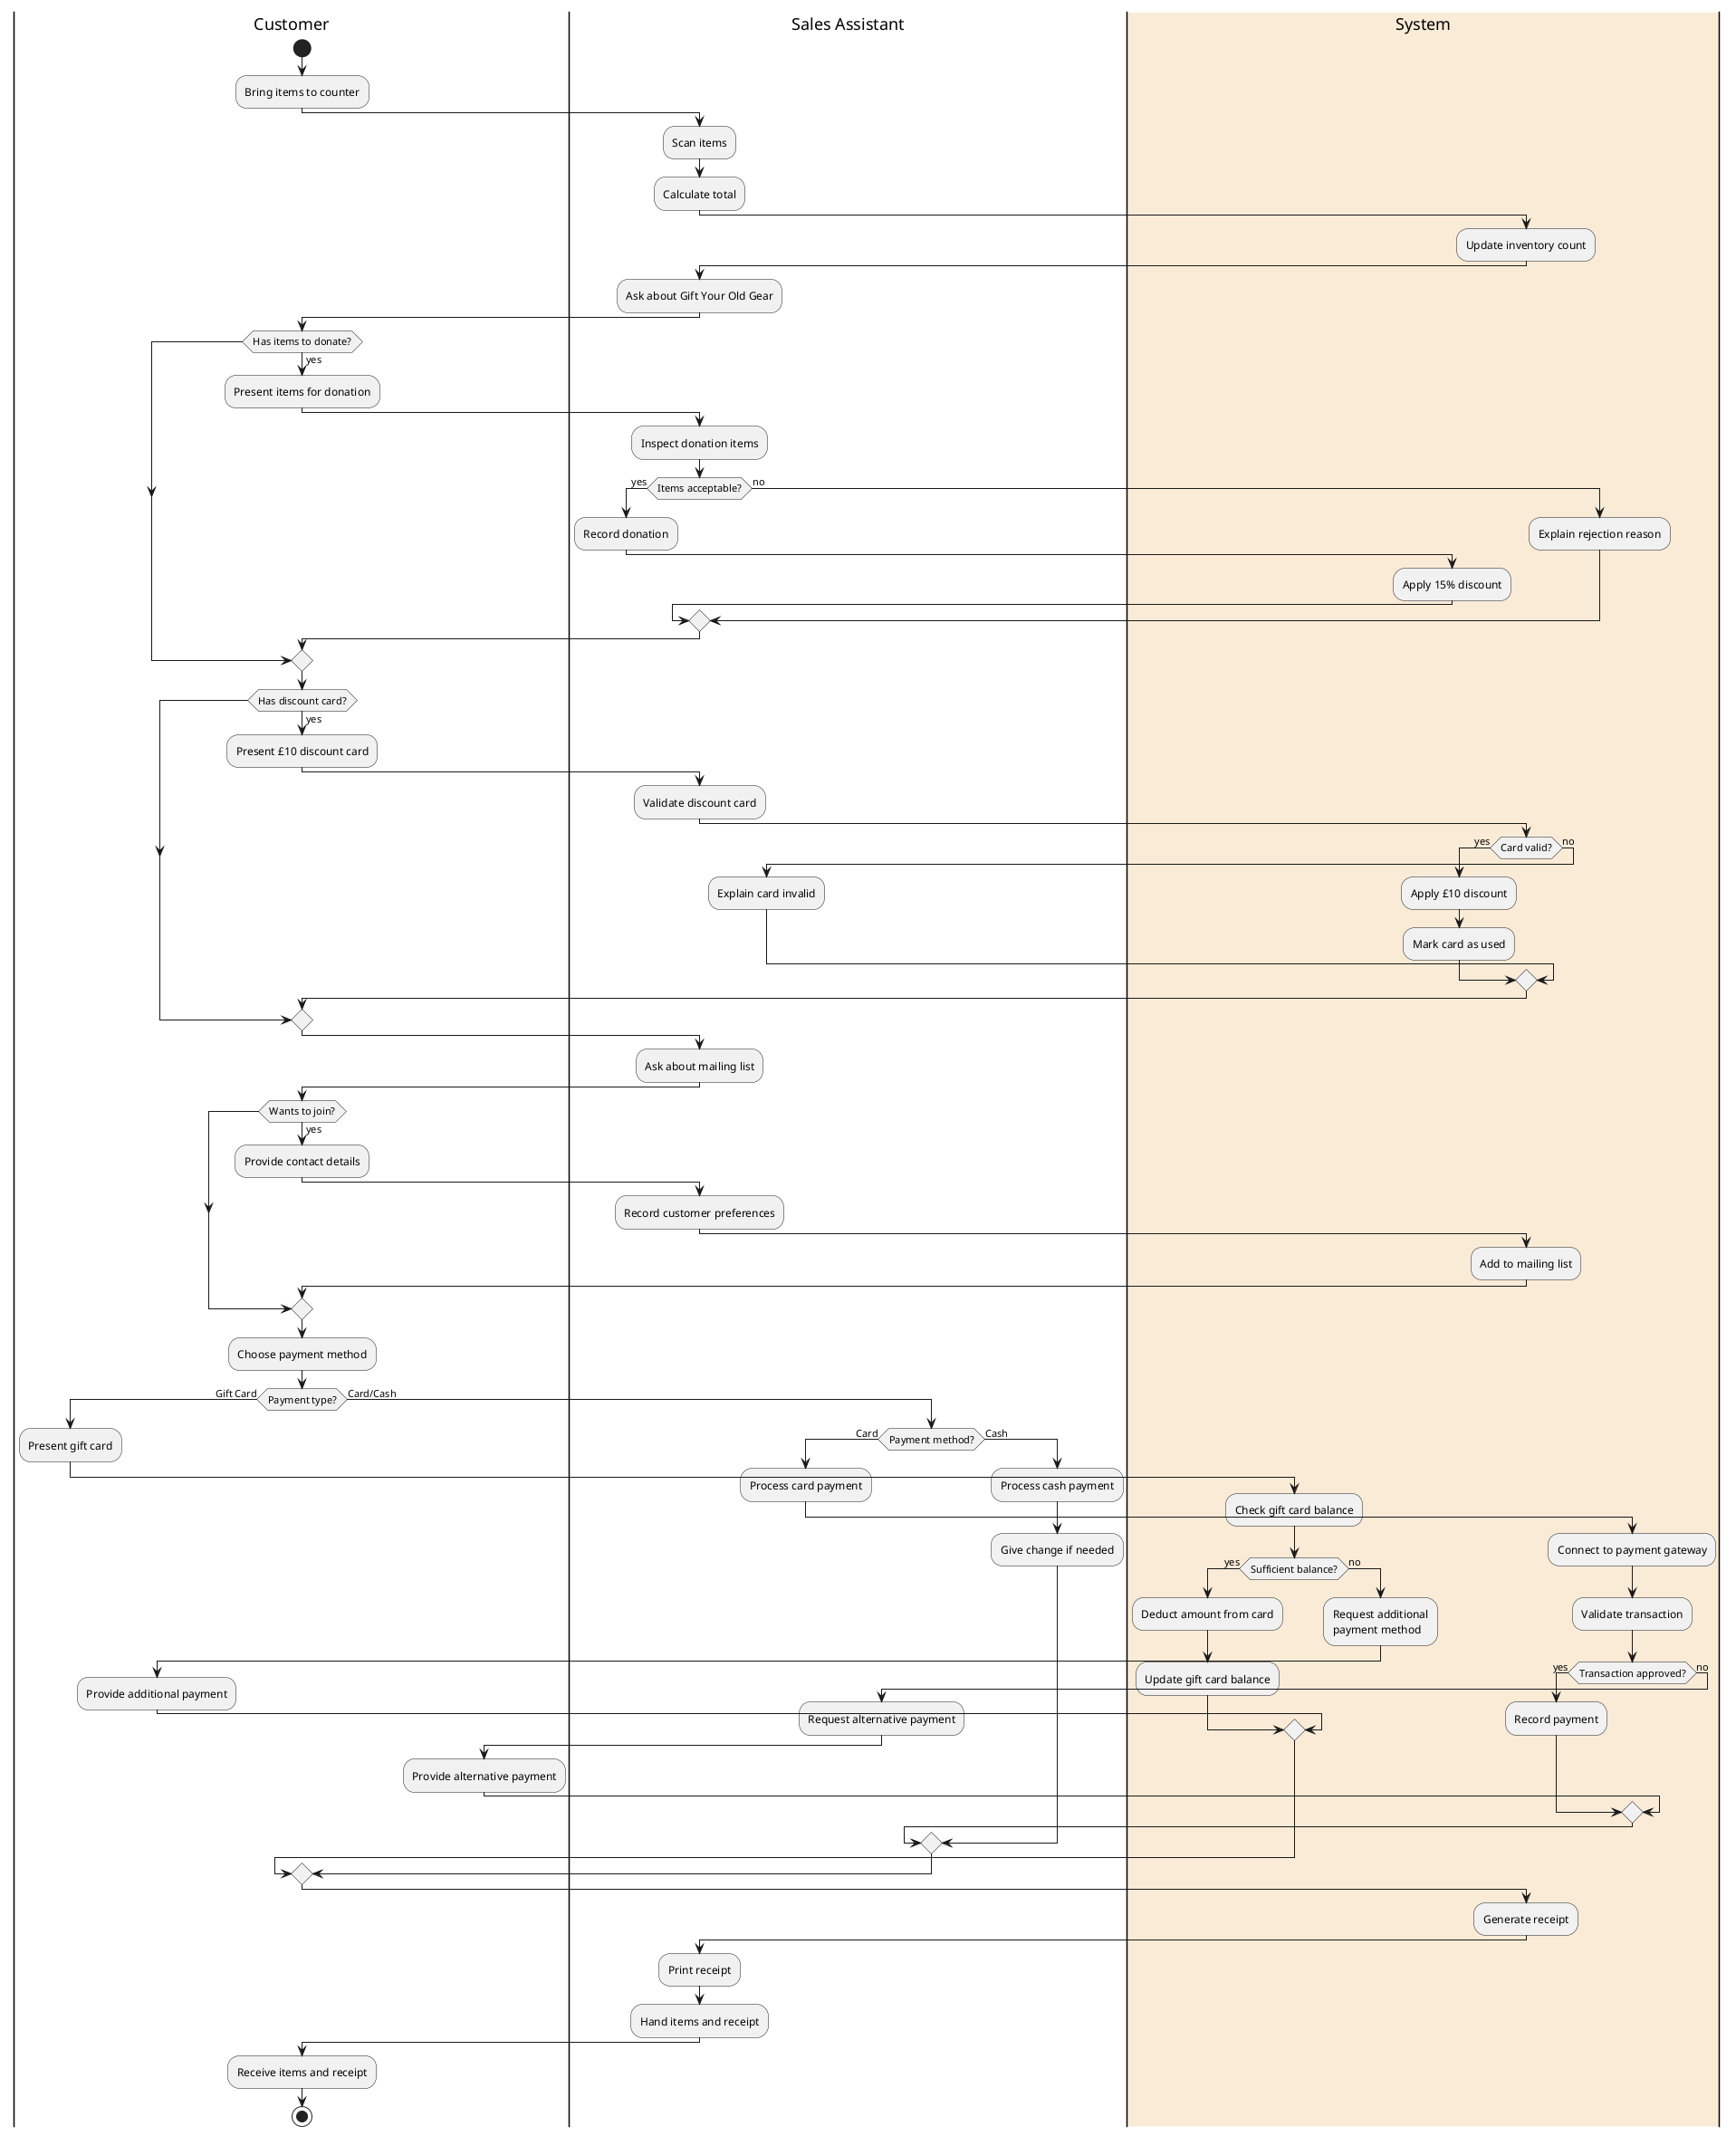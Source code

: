 @startuml Process_Sale_Activity

|Customer|
start
:Bring items to counter;

|Sales Assistant|
:Scan items;
:Calculate total;

|#AntiqueWhite|System|
:Update inventory count;

|Sales Assistant|
:Ask about Gift Your Old Gear;

|Customer|
if (Has items to donate?) then (yes)
    :Present items for donation;
    
    |Sales Assistant|
    :Inspect donation items;
    
    if (Items acceptable?) then (yes)
        :Record donation;
        
        |#AntiqueWhite|System|
        :Apply 15% discount;
    else (no)
        :Explain rejection reason;
    endif
endif

|Customer|
if (Has discount card?) then (yes)
    :Present £10 discount card;
    
    |Sales Assistant|
    :Validate discount card;
    
    |#AntiqueWhite|System|
    if (Card valid?) then (yes)
        :Apply £10 discount;
        :Mark card as used;
    else (no)
        |Sales Assistant|
        :Explain card invalid;
    endif
endif

|Sales Assistant|
:Ask about mailing list;

|Customer|
if (Wants to join?) then (yes)
    :Provide contact details;
    
    |Sales Assistant|
    :Record customer preferences;
    
    |#AntiqueWhite|System|
    :Add to mailing list;
endif

|Customer|
:Choose payment method;

if (Payment type?) then (Gift Card)
    :Present gift card;
    
    |#AntiqueWhite|System|
    :Check gift card balance;
    
    if (Sufficient balance?) then (yes)
        :Deduct amount from card;
        :Update gift card balance;
    else (no)
        :Request additional\npayment method;
        
        |Customer|
        :Provide additional payment;
    endif
    
else (Card/Cash)
    |Sales Assistant|
    if (Payment method?) then (Card)
        :Process card payment;
        
        |#AntiqueWhite|System|
        :Connect to payment gateway;
        :Validate transaction;
        
        if (Transaction approved?) then (yes)
            :Record payment;
        else (no)
            |Sales Assistant|
            :Request alternative payment;
            
            |Customer|
            :Provide alternative payment;
        endif
        
    else (Cash)
        |Sales Assistant|
        :Process cash payment;
        :Give change if needed;
    endif
endif

|#AntiqueWhite|System|
:Generate receipt;

|Sales Assistant|
:Print receipt;
:Hand items and receipt;

|Customer|
:Receive items and receipt;

stop

@enduml
